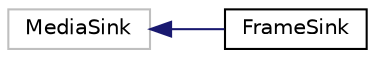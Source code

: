 digraph "Graphical Class Hierarchy"
{
  edge [fontname="Helvetica",fontsize="10",labelfontname="Helvetica",labelfontsize="10"];
  node [fontname="Helvetica",fontsize="10",shape=record];
  rankdir="LR";
  Node47 [label="MediaSink",height=0.2,width=0.4,color="grey75", fillcolor="white", style="filled"];
  Node47 -> Node0 [dir="back",color="midnightblue",fontsize="10",style="solid",fontname="Helvetica"];
  Node0 [label="FrameSink",height=0.2,width=0.4,color="black", fillcolor="white", style="filled",URL="$classFrameSink.html",tooltip="Live555 handling of media frames. "];
}

